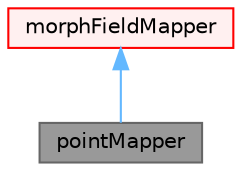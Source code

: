 digraph "pointMapper"
{
 // LATEX_PDF_SIZE
  bgcolor="transparent";
  edge [fontname=Helvetica,fontsize=10,labelfontname=Helvetica,labelfontsize=10];
  node [fontname=Helvetica,fontsize=10,shape=box,height=0.2,width=0.4];
  Node1 [id="Node000001",label="pointMapper",height=0.2,width=0.4,color="gray40", fillcolor="grey60", style="filled", fontcolor="black",tooltip="This object provides mapping and fill-in information for point data between the two meshes after the ..."];
  Node2 -> Node1 [id="edge1_Node000001_Node000002",dir="back",color="steelblue1",style="solid",tooltip=" "];
  Node2 [id="Node000002",label="morphFieldMapper",height=0.2,width=0.4,color="red", fillcolor="#FFF0F0", style="filled",URL="$classFoam_1_1morphFieldMapper.html",tooltip="Abstract base class to hold the Field mapping for mesh morphs."];
}
